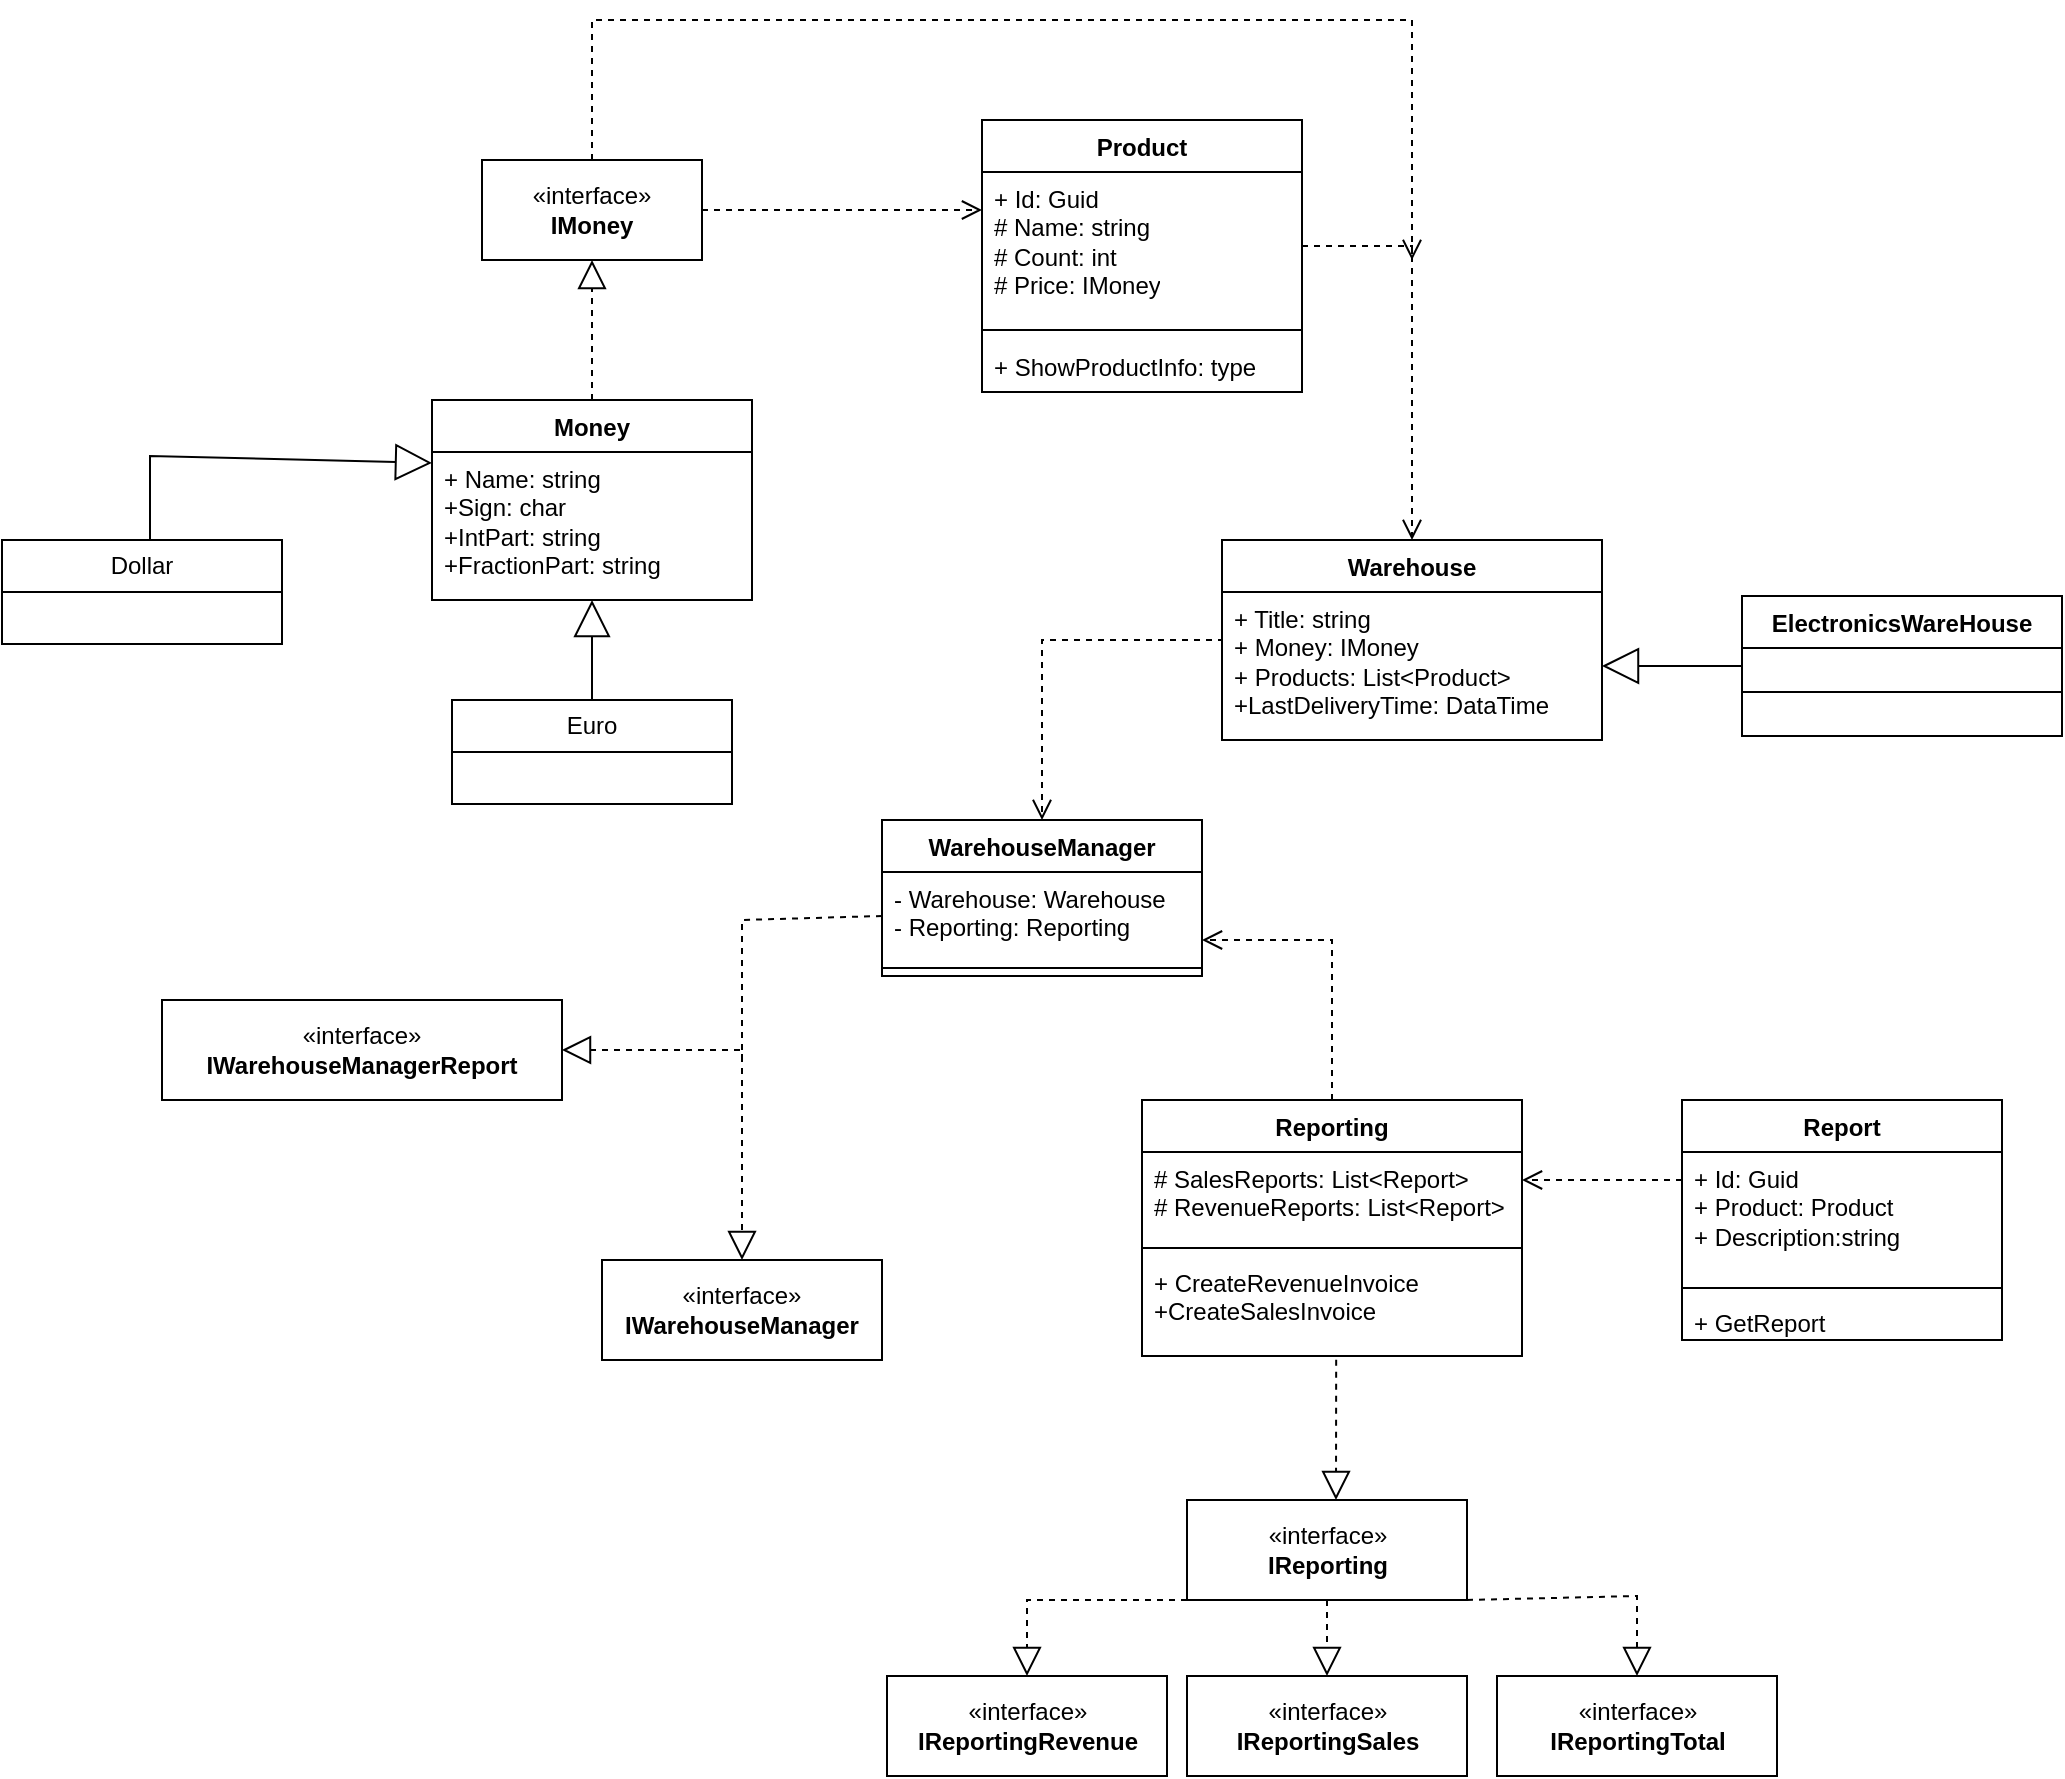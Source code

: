 <mxfile version="21.0.6" type="google"><diagram name="Страница 1" id="ZaYnrTHRnYweTpwFaqYy"><mxGraphModel grid="1" page="1" gridSize="10" guides="1" tooltips="1" connect="1" arrows="1" fold="1" pageScale="1" pageWidth="827" pageHeight="1169" math="0" shadow="0"><root><mxCell id="0"/><mxCell id="1" parent="0"/><mxCell id="H33kEIGHmNKBJvRUXFoE-1" value="«interface»&lt;br&gt;&lt;b&gt;IMoney&lt;br&gt;&lt;/b&gt;" style="html=1;whiteSpace=wrap;" vertex="1" parent="1"><mxGeometry x="1230" y="-510" width="110" height="50" as="geometry"/></mxCell><mxCell id="H33kEIGHmNKBJvRUXFoE-2" value="Money" style="swimlane;fontStyle=1;align=center;verticalAlign=top;childLayout=stackLayout;horizontal=1;startSize=26;horizontalStack=0;resizeParent=1;resizeParentMax=0;resizeLast=0;collapsible=1;marginBottom=0;whiteSpace=wrap;html=1;" vertex="1" parent="1"><mxGeometry x="1205" y="-390" width="160" height="100" as="geometry"/></mxCell><mxCell id="H33kEIGHmNKBJvRUXFoE-3" value="+ Name: string&lt;br&gt;+Sign: char&lt;br&gt;+IntPart: string&lt;br&gt;+FractionPart: string" style="text;strokeColor=none;fillColor=none;align=left;verticalAlign=top;spacingLeft=4;spacingRight=4;overflow=hidden;rotatable=0;points=[[0,0.5],[1,0.5]];portConstraint=eastwest;whiteSpace=wrap;html=1;" vertex="1" parent="H33kEIGHmNKBJvRUXFoE-2"><mxGeometry y="26" width="160" height="74" as="geometry"/></mxCell><mxCell id="H33kEIGHmNKBJvRUXFoE-7" value="Dollar" style="swimlane;fontStyle=0;childLayout=stackLayout;horizontal=1;startSize=26;fillColor=none;horizontalStack=0;resizeParent=1;resizeParentMax=0;resizeLast=0;collapsible=1;marginBottom=0;whiteSpace=wrap;html=1;" vertex="1" parent="1"><mxGeometry x="990" y="-320" width="140" height="52" as="geometry"/></mxCell><mxCell id="H33kEIGHmNKBJvRUXFoE-12" value="Euro" style="swimlane;fontStyle=0;childLayout=stackLayout;horizontal=1;startSize=26;fillColor=none;horizontalStack=0;resizeParent=1;resizeParentMax=0;resizeLast=0;collapsible=1;marginBottom=0;whiteSpace=wrap;html=1;" vertex="1" parent="1"><mxGeometry x="1215" y="-240" width="140" height="52" as="geometry"/></mxCell><mxCell id="H33kEIGHmNKBJvRUXFoE-14" value="«interface»&lt;br&gt;&lt;b&gt;IWarehouseManager&lt;br&gt;&lt;/b&gt;" style="html=1;whiteSpace=wrap;" vertex="1" parent="1"><mxGeometry x="1290" y="40" width="140" height="50" as="geometry"/></mxCell><mxCell id="H33kEIGHmNKBJvRUXFoE-19" value="WarehouseManager" style="swimlane;fontStyle=1;align=center;verticalAlign=top;childLayout=stackLayout;horizontal=1;startSize=26;horizontalStack=0;resizeParent=1;resizeParentMax=0;resizeLast=0;collapsible=1;marginBottom=0;whiteSpace=wrap;html=1;" vertex="1" parent="1"><mxGeometry x="1430" y="-180" width="160" height="78" as="geometry"/></mxCell><mxCell id="H33kEIGHmNKBJvRUXFoE-20" value="- Warehouse: Warehouse&lt;br style=&quot;border-color: var(--border-color);&quot;&gt;- Reporting: Reporting" style="text;strokeColor=none;fillColor=none;align=left;verticalAlign=top;spacingLeft=4;spacingRight=4;overflow=hidden;rotatable=0;points=[[0,0.5],[1,0.5]];portConstraint=eastwest;whiteSpace=wrap;html=1;" vertex="1" parent="H33kEIGHmNKBJvRUXFoE-19"><mxGeometry y="26" width="160" height="44" as="geometry"/></mxCell><mxCell id="H33kEIGHmNKBJvRUXFoE-21" value="" style="line;strokeWidth=1;fillColor=none;align=left;verticalAlign=middle;spacingTop=-1;spacingLeft=3;spacingRight=3;rotatable=0;labelPosition=right;points=[];portConstraint=eastwest;strokeColor=inherit;" vertex="1" parent="H33kEIGHmNKBJvRUXFoE-19"><mxGeometry y="70" width="160" height="8" as="geometry"/></mxCell><mxCell id="H33kEIGHmNKBJvRUXFoE-33" value="Reporting" style="swimlane;fontStyle=1;align=center;verticalAlign=top;childLayout=stackLayout;horizontal=1;startSize=26;horizontalStack=0;resizeParent=1;resizeParentMax=0;resizeLast=0;collapsible=1;marginBottom=0;whiteSpace=wrap;html=1;" vertex="1" parent="1"><mxGeometry x="1560" y="-40" width="190" height="128" as="geometry"/></mxCell><mxCell id="H33kEIGHmNKBJvRUXFoE-34" value="# SalesReports: List&amp;lt;Report&amp;gt;&lt;br&gt;# RevenueReports: List&amp;lt;Report&amp;gt;&lt;br&gt;" style="text;strokeColor=none;fillColor=none;align=left;verticalAlign=top;spacingLeft=4;spacingRight=4;overflow=hidden;rotatable=0;points=[[0,0.5],[1,0.5]];portConstraint=eastwest;whiteSpace=wrap;html=1;" vertex="1" parent="H33kEIGHmNKBJvRUXFoE-33"><mxGeometry y="26" width="190" height="44" as="geometry"/></mxCell><mxCell id="H33kEIGHmNKBJvRUXFoE-35" value="" style="line;strokeWidth=1;fillColor=none;align=left;verticalAlign=middle;spacingTop=-1;spacingLeft=3;spacingRight=3;rotatable=0;labelPosition=right;points=[];portConstraint=eastwest;strokeColor=inherit;" vertex="1" parent="H33kEIGHmNKBJvRUXFoE-33"><mxGeometry y="70" width="190" height="8" as="geometry"/></mxCell><mxCell id="H33kEIGHmNKBJvRUXFoE-36" value="+&amp;nbsp;CreateRevenueInvoice&lt;br&gt;+CreateSalesInvoice" style="text;strokeColor=none;fillColor=none;align=left;verticalAlign=top;spacingLeft=4;spacingRight=4;overflow=hidden;rotatable=0;points=[[0,0.5],[1,0.5]];portConstraint=eastwest;whiteSpace=wrap;html=1;" vertex="1" parent="H33kEIGHmNKBJvRUXFoE-33"><mxGeometry y="78" width="190" height="50" as="geometry"/></mxCell><mxCell id="H33kEIGHmNKBJvRUXFoE-41" value="" style="endArrow=block;dashed=1;endFill=0;endSize=12;html=1;rounded=0;exitX=0.5;exitY=0;exitDx=0;exitDy=0;" edge="1" parent="1" source="H33kEIGHmNKBJvRUXFoE-2"><mxGeometry width="160" relative="1" as="geometry"><mxPoint x="2367" y="-50" as="sourcePoint"/><mxPoint x="1285" y="-460" as="targetPoint"/><Array as="points"/></mxGeometry></mxCell><mxCell id="H33kEIGHmNKBJvRUXFoE-47" value="Product" style="swimlane;fontStyle=1;align=center;verticalAlign=top;childLayout=stackLayout;horizontal=1;startSize=26;horizontalStack=0;resizeParent=1;resizeParentMax=0;resizeLast=0;collapsible=1;marginBottom=0;whiteSpace=wrap;html=1;" vertex="1" parent="1"><mxGeometry x="1480" y="-530" width="160" height="136" as="geometry"/></mxCell><mxCell id="H33kEIGHmNKBJvRUXFoE-48" value="+&amp;nbsp;Id: Guid&lt;br&gt;# Name: string&lt;br&gt;# Count: int&lt;br&gt;# Price: IMoney" style="text;strokeColor=none;fillColor=none;align=left;verticalAlign=top;spacingLeft=4;spacingRight=4;overflow=hidden;rotatable=0;points=[[0,0.5],[1,0.5]];portConstraint=eastwest;whiteSpace=wrap;html=1;" vertex="1" parent="H33kEIGHmNKBJvRUXFoE-47"><mxGeometry y="26" width="160" height="74" as="geometry"/></mxCell><mxCell id="ATj8Ii1-dB3CDNHFcN0S-11" value="" style="line;strokeWidth=1;fillColor=none;align=left;verticalAlign=middle;spacingTop=-1;spacingLeft=3;spacingRight=3;rotatable=0;labelPosition=right;points=[];portConstraint=eastwest;strokeColor=inherit;" vertex="1" parent="H33kEIGHmNKBJvRUXFoE-47"><mxGeometry y="100" width="160" height="10" as="geometry"/></mxCell><mxCell id="ATj8Ii1-dB3CDNHFcN0S-12" value="+ ShowProductInfo: type" style="text;strokeColor=none;fillColor=none;align=left;verticalAlign=top;spacingLeft=4;spacingRight=4;overflow=hidden;rotatable=0;points=[[0,0.5],[1,0.5]];portConstraint=eastwest;whiteSpace=wrap;html=1;" vertex="1" parent="H33kEIGHmNKBJvRUXFoE-47"><mxGeometry y="110" width="160" height="26" as="geometry"/></mxCell><mxCell id="H33kEIGHmNKBJvRUXFoE-53" value="Warehouse" style="swimlane;fontStyle=1;align=center;verticalAlign=top;childLayout=stackLayout;horizontal=1;startSize=26;horizontalStack=0;resizeParent=1;resizeParentMax=0;resizeLast=0;collapsible=1;marginBottom=0;whiteSpace=wrap;html=1;" vertex="1" parent="1"><mxGeometry x="1600" y="-320" width="190" height="100" as="geometry"/></mxCell><mxCell id="H33kEIGHmNKBJvRUXFoE-54" value="+ Title: string&lt;br&gt;+&amp;nbsp;Money: IMoney&lt;br&gt;+&amp;nbsp;Products: List&amp;lt;Product&amp;gt;&lt;br&gt;+LastDeliveryTime: DataTime" style="text;strokeColor=none;fillColor=none;align=left;verticalAlign=top;spacingLeft=4;spacingRight=4;overflow=hidden;rotatable=0;points=[[0,0.5],[1,0.5]];portConstraint=eastwest;whiteSpace=wrap;html=1;" vertex="1" parent="H33kEIGHmNKBJvRUXFoE-53"><mxGeometry y="26" width="190" height="74" as="geometry"/></mxCell><mxCell id="H33kEIGHmNKBJvRUXFoE-55" value="ElectronicsWareHouse" style="swimlane;fontStyle=1;align=center;verticalAlign=top;childLayout=stackLayout;horizontal=1;startSize=26;horizontalStack=0;resizeParent=1;resizeParentMax=0;resizeLast=0;collapsible=1;marginBottom=0;whiteSpace=wrap;html=1;" vertex="1" parent="1"><mxGeometry x="1860" y="-292" width="160" height="70" as="geometry"/></mxCell><mxCell id="H33kEIGHmNKBJvRUXFoE-57" value="" style="line;strokeWidth=1;fillColor=none;align=left;verticalAlign=middle;spacingTop=-1;spacingLeft=3;spacingRight=3;rotatable=0;labelPosition=right;points=[];portConstraint=eastwest;strokeColor=inherit;" vertex="1" parent="H33kEIGHmNKBJvRUXFoE-55"><mxGeometry y="26" width="160" height="44" as="geometry"/></mxCell><mxCell id="H33kEIGHmNKBJvRUXFoE-62" value="" style="html=1;verticalAlign=bottom;endArrow=open;dashed=1;endSize=8;edgeStyle=elbowEdgeStyle;elbow=vertical;curved=0;rounded=0;exitX=1;exitY=0.5;exitDx=0;exitDy=0;entryX=0.5;entryY=0;entryDx=0;entryDy=0;" edge="1" parent="1" source="H33kEIGHmNKBJvRUXFoE-48" target="H33kEIGHmNKBJvRUXFoE-53"><mxGeometry relative="1" as="geometry"><mxPoint x="1550" y="-390" as="sourcePoint"/><mxPoint x="1870" y="-450" as="targetPoint"/><Array as="points"><mxPoint x="1695" y="-467"/><mxPoint x="1888" y="-410"/></Array></mxGeometry></mxCell><mxCell id="H33kEIGHmNKBJvRUXFoE-63" value="" style="html=1;verticalAlign=bottom;endArrow=open;dashed=1;endSize=8;edgeStyle=elbowEdgeStyle;elbow=vertical;curved=0;rounded=0;entryX=0.5;entryY=0;entryDx=0;entryDy=0;exitX=0;exitY=0.5;exitDx=0;exitDy=0;" edge="1" parent="1" source="H33kEIGHmNKBJvRUXFoE-54" target="H33kEIGHmNKBJvRUXFoE-19"><mxGeometry relative="1" as="geometry"><mxPoint x="1590" y="-270" as="sourcePoint"/><mxPoint x="1831" y="-277" as="targetPoint"/><Array as="points"><mxPoint x="1480" y="-270"/><mxPoint x="1900" y="-158"/><mxPoint x="1830" y="-228"/></Array></mxGeometry></mxCell><mxCell id="ATj8Ii1-dB3CDNHFcN0S-4" value="" style="endArrow=block;endSize=16;endFill=0;html=1;rounded=0;exitX=0.5;exitY=0;exitDx=0;exitDy=0;" edge="1" parent="1" source="H33kEIGHmNKBJvRUXFoE-12" target="H33kEIGHmNKBJvRUXFoE-3"><mxGeometry x="-0.002" width="160" relative="1" as="geometry"><mxPoint x="1640" y="-310" as="sourcePoint"/><mxPoint x="1800" y="-310" as="targetPoint"/><Array as="points"><mxPoint x="1285" y="-260"/></Array><mxPoint as="offset"/></mxGeometry></mxCell><mxCell id="ATj8Ii1-dB3CDNHFcN0S-5" value="" style="endArrow=block;endSize=16;endFill=0;html=1;rounded=0;exitX=0.5;exitY=0;exitDx=0;exitDy=0;entryX=0;entryY=0.074;entryDx=0;entryDy=0;entryPerimeter=0;" edge="1" parent="1" target="H33kEIGHmNKBJvRUXFoE-3"><mxGeometry x="-0.002" width="160" relative="1" as="geometry"><mxPoint x="1064" y="-320" as="sourcePoint"/><mxPoint x="1180" y="-360" as="targetPoint"/><Array as="points"><mxPoint x="1064" y="-362"/></Array><mxPoint as="offset"/></mxGeometry></mxCell><mxCell id="ATj8Ii1-dB3CDNHFcN0S-6" value="" style="html=1;verticalAlign=bottom;endArrow=open;dashed=1;endSize=8;edgeStyle=elbowEdgeStyle;elbow=vertical;curved=0;rounded=0;" edge="1" parent="1"><mxGeometry x="0.862" y="1197" relative="1" as="geometry"><mxPoint x="1340" y="-485" as="sourcePoint"/><mxPoint x="1480" y="-485" as="targetPoint"/><Array as="points"><mxPoint x="1400" y="-485"/><mxPoint x="1440" y="-560"/></Array><mxPoint x="-52" y="-348" as="offset"/></mxGeometry></mxCell><mxCell id="ATj8Ii1-dB3CDNHFcN0S-18" value="" style="endArrow=block;endSize=16;endFill=0;html=1;rounded=0;exitX=0;exitY=0.5;exitDx=0;exitDy=0;entryX=1;entryY=0.5;entryDx=0;entryDy=0;" edge="1" parent="1" source="H33kEIGHmNKBJvRUXFoE-55" target="H33kEIGHmNKBJvRUXFoE-54"><mxGeometry x="-0.002" width="160" relative="1" as="geometry"><mxPoint x="2160" y="-163" as="sourcePoint"/><mxPoint x="2100" y="-155" as="targetPoint"/><Array as="points"/><mxPoint as="offset"/></mxGeometry></mxCell><mxCell id="ATj8Ii1-dB3CDNHFcN0S-19" value="" style="html=1;verticalAlign=bottom;endArrow=open;dashed=1;endSize=8;edgeStyle=elbowEdgeStyle;elbow=vertical;curved=0;rounded=0;exitX=0.5;exitY=0;exitDx=0;exitDy=0;" edge="1" parent="1" source="H33kEIGHmNKBJvRUXFoE-1"><mxGeometry x="0.862" y="1197" relative="1" as="geometry"><mxPoint x="1350" y="-475" as="sourcePoint"/><mxPoint x="1695" y="-460" as="targetPoint"/><Array as="points"><mxPoint x="1550" y="-580"/><mxPoint x="1400" y="-400"/><mxPoint x="1640" y="-420"/><mxPoint x="1450" y="-550"/></Array><mxPoint x="-52" y="-348" as="offset"/></mxGeometry></mxCell><mxCell id="ATj8Ii1-dB3CDNHFcN0S-22" value="" style="endArrow=block;dashed=1;endFill=0;endSize=12;html=1;rounded=0;exitX=0;exitY=0.5;exitDx=0;exitDy=0;entryX=0.5;entryY=0;entryDx=0;entryDy=0;" edge="1" parent="1" source="H33kEIGHmNKBJvRUXFoE-20" target="H33kEIGHmNKBJvRUXFoE-14"><mxGeometry width="160" relative="1" as="geometry"><mxPoint x="1295" y="-380" as="sourcePoint"/><mxPoint x="1295" y="-450" as="targetPoint"/><Array as="points"><mxPoint x="1360" y="-130"/></Array></mxGeometry></mxCell><mxCell id="ATj8Ii1-dB3CDNHFcN0S-23" value="«interface»&lt;br&gt;&lt;b&gt;IWarehouseManagerReport&lt;br&gt;&lt;/b&gt;" style="html=1;whiteSpace=wrap;" vertex="1" parent="1"><mxGeometry x="1070" y="-90" width="200" height="50" as="geometry"/></mxCell><mxCell id="ATj8Ii1-dB3CDNHFcN0S-24" value="" style="endArrow=block;dashed=1;endFill=0;endSize=12;html=1;rounded=0;entryX=1;entryY=0.5;entryDx=0;entryDy=0;" edge="1" parent="1" target="ATj8Ii1-dB3CDNHFcN0S-23"><mxGeometry width="160" relative="1" as="geometry"><mxPoint x="1360" y="-60" as="sourcePoint"/><mxPoint x="1370" y="50" as="targetPoint"/><Array as="points"><mxPoint x="1360" y="-65"/><mxPoint x="1330" y="-65"/></Array></mxGeometry></mxCell><mxCell id="ATj8Ii1-dB3CDNHFcN0S-26" value="" style="html=1;verticalAlign=bottom;endArrow=open;dashed=1;endSize=8;edgeStyle=elbowEdgeStyle;elbow=vertical;curved=0;rounded=0;exitX=0.5;exitY=0;exitDx=0;exitDy=0;" edge="1" parent="1" source="H33kEIGHmNKBJvRUXFoE-33"><mxGeometry relative="1" as="geometry"><mxPoint x="1680" y="222" as="sourcePoint"/><mxPoint x="1590" y="-120" as="targetPoint"/><Array as="points"><mxPoint x="1630" y="-120"/><mxPoint x="1595" y="423"/><mxPoint x="1525" y="353"/></Array></mxGeometry></mxCell><mxCell id="ATj8Ii1-dB3CDNHFcN0S-27" value="Report" style="swimlane;fontStyle=1;align=center;verticalAlign=top;childLayout=stackLayout;horizontal=1;startSize=26;horizontalStack=0;resizeParent=1;resizeParentMax=0;resizeLast=0;collapsible=1;marginBottom=0;whiteSpace=wrap;html=1;" vertex="1" parent="1"><mxGeometry x="1830" y="-40" width="160" height="120" as="geometry"/></mxCell><mxCell id="ATj8Ii1-dB3CDNHFcN0S-28" value="+ Id: Guid&lt;br&gt;+ Product: Product&lt;br&gt;+ Description:string" style="text;strokeColor=none;fillColor=none;align=left;verticalAlign=top;spacingLeft=4;spacingRight=4;overflow=hidden;rotatable=0;points=[[0,0.5],[1,0.5]];portConstraint=eastwest;whiteSpace=wrap;html=1;" vertex="1" parent="ATj8Ii1-dB3CDNHFcN0S-27"><mxGeometry y="26" width="160" height="64" as="geometry"/></mxCell><mxCell id="ATj8Ii1-dB3CDNHFcN0S-29" value="" style="line;strokeWidth=1;fillColor=none;align=left;verticalAlign=middle;spacingTop=-1;spacingLeft=3;spacingRight=3;rotatable=0;labelPosition=right;points=[];portConstraint=eastwest;strokeColor=inherit;" vertex="1" parent="ATj8Ii1-dB3CDNHFcN0S-27"><mxGeometry y="90" width="160" height="8" as="geometry"/></mxCell><mxCell id="ATj8Ii1-dB3CDNHFcN0S-30" value="+ GetReport" style="text;strokeColor=none;fillColor=none;align=left;verticalAlign=top;spacingLeft=4;spacingRight=4;overflow=hidden;rotatable=0;points=[[0,0.5],[1,0.5]];portConstraint=eastwest;whiteSpace=wrap;html=1;" vertex="1" parent="ATj8Ii1-dB3CDNHFcN0S-27"><mxGeometry y="98" width="160" height="22" as="geometry"/></mxCell><mxCell id="ATj8Ii1-dB3CDNHFcN0S-31" value="«interface»&lt;br&gt;&lt;b&gt;IReportingRevenue&lt;br&gt;&lt;/b&gt;" style="html=1;whiteSpace=wrap;" vertex="1" parent="1"><mxGeometry x="1432.5" y="248" width="140" height="50" as="geometry"/></mxCell><mxCell id="ATj8Ii1-dB3CDNHFcN0S-32" value="«interface»&lt;br&gt;&lt;b style=&quot;border-color: var(--border-color);&quot;&gt;IReportingSales&lt;/b&gt;&lt;b&gt;&lt;br&gt;&lt;/b&gt;" style="html=1;whiteSpace=wrap;" vertex="1" parent="1"><mxGeometry x="1582.5" y="248" width="140" height="50" as="geometry"/></mxCell><mxCell id="ATj8Ii1-dB3CDNHFcN0S-33" value="«interface»&lt;br&gt;&lt;b style=&quot;border-color: var(--border-color);&quot;&gt;IReportingTotal&lt;/b&gt;&lt;b&gt;&lt;br&gt;&lt;/b&gt;" style="html=1;whiteSpace=wrap;" vertex="1" parent="1"><mxGeometry x="1737.5" y="248" width="140" height="50" as="geometry"/></mxCell><mxCell id="ATj8Ii1-dB3CDNHFcN0S-34" value="«interface»&lt;br&gt;&lt;b&gt;IReporting&lt;br&gt;&lt;/b&gt;" style="html=1;whiteSpace=wrap;" vertex="1" parent="1"><mxGeometry x="1582.5" y="160" width="140" height="50" as="geometry"/></mxCell><mxCell id="ATj8Ii1-dB3CDNHFcN0S-35" value="" style="endArrow=block;dashed=1;endFill=0;endSize=12;html=1;rounded=0;exitX=0;exitY=1;exitDx=0;exitDy=0;entryX=0.5;entryY=0;entryDx=0;entryDy=0;" edge="1" parent="1" source="ATj8Ii1-dB3CDNHFcN0S-34"><mxGeometry width="160" relative="1" as="geometry"><mxPoint x="1572.5" y="76" as="sourcePoint"/><mxPoint x="1502.5" y="248" as="targetPoint"/><Array as="points"><mxPoint x="1502.5" y="210"/></Array></mxGeometry></mxCell><mxCell id="ATj8Ii1-dB3CDNHFcN0S-36" value="" style="endArrow=block;dashed=1;endFill=0;endSize=12;html=1;rounded=0;exitX=0.5;exitY=1;exitDx=0;exitDy=0;entryX=0.5;entryY=0;entryDx=0;entryDy=0;" edge="1" parent="1" source="ATj8Ii1-dB3CDNHFcN0S-34" target="ATj8Ii1-dB3CDNHFcN0S-32"><mxGeometry width="160" relative="1" as="geometry"><mxPoint x="1592.5" y="220" as="sourcePoint"/><mxPoint x="1512.5" y="258" as="targetPoint"/><Array as="points"/></mxGeometry></mxCell><mxCell id="ATj8Ii1-dB3CDNHFcN0S-37" value="" style="endArrow=block;dashed=1;endFill=0;endSize=12;html=1;rounded=0;exitX=1;exitY=1;exitDx=0;exitDy=0;" edge="1" parent="1" source="ATj8Ii1-dB3CDNHFcN0S-34"><mxGeometry width="160" relative="1" as="geometry"><mxPoint x="1602.5" y="230" as="sourcePoint"/><mxPoint x="1807.5" y="248" as="targetPoint"/><Array as="points"><mxPoint x="1807.5" y="208"/></Array></mxGeometry></mxCell><mxCell id="ATj8Ii1-dB3CDNHFcN0S-38" value="" style="html=1;verticalAlign=bottom;endArrow=open;dashed=1;endSize=8;edgeStyle=elbowEdgeStyle;elbow=vertical;curved=0;rounded=0;exitX=0;exitY=0.5;exitDx=0;exitDy=0;" edge="1" parent="1" source="ATj8Ii1-dB3CDNHFcN0S-28"><mxGeometry relative="1" as="geometry"><mxPoint x="1650" y="-30" as="sourcePoint"/><mxPoint x="1750" as="targetPoint"/><Array as="points"><mxPoint x="1800"/><mxPoint x="1605" y="433"/><mxPoint x="1535" y="363"/></Array></mxGeometry></mxCell><mxCell id="ATj8Ii1-dB3CDNHFcN0S-39" value="" style="endArrow=block;dashed=1;endFill=0;endSize=12;html=1;rounded=0;exitX=0.511;exitY=1.037;exitDx=0;exitDy=0;exitPerimeter=0;" edge="1" parent="1" source="H33kEIGHmNKBJvRUXFoE-36"><mxGeometry width="160" relative="1" as="geometry"><mxPoint x="1440" y="-122" as="sourcePoint"/><mxPoint x="1657" y="160" as="targetPoint"/><Array as="points"/></mxGeometry></mxCell></root></mxGraphModel></diagram></mxfile>